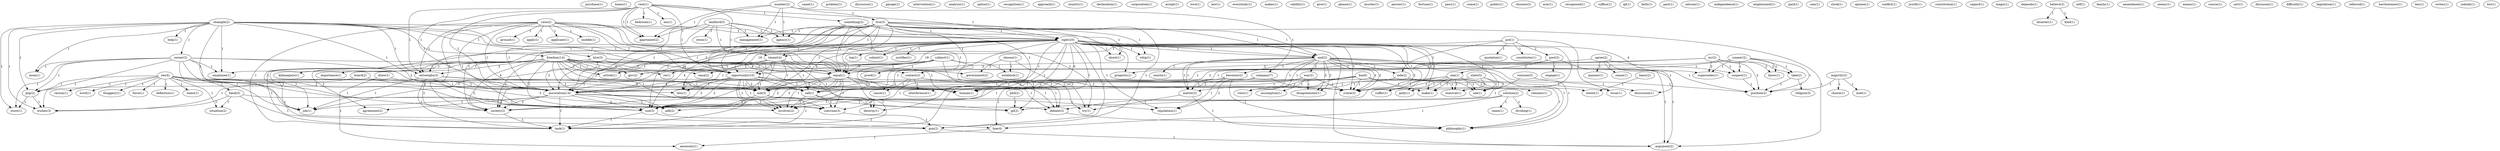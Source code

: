 digraph G {
  purchase [ label="purchase(1)" ];
  home [ label="home(1)" ];
  reo [ label="reo(4)" ];
  force [ label="force(1)" ];
  definition [ label="definition(1)" ];
  call [ label="call(1)" ];
  name [ label="name(1)" ];
  racism [ label="racism(1)" ];
  word [ label="word(1)" ];
  thuggery [ label="thuggery(1)" ];
  lets [ label="lets(1)" ];
  hand [ label="hand(3)" ];
  situation [ label="situation(2)" ];
  pop [ label="pop(2)" ];
  coercion [ label="coercion(3)" ];
  involves [ label="involves(2)" ];
  gun [ label="gun(2)" ];
  call [ label="call(1)" ];
  canal [ label="canal(1)" ];
  problem [ label="problem(1)" ];
  example [ label="example(2)" ];
  freedom [ label="freedom(14)" ];
  help [ label="help(1)" ];
  outweighs [ label="outweighs(3)" ];
  right [ label="right(20)" ];
  hire [ label="hire(3)" ];
  opportunity [ label="opportunity(10)" ];
  equal [ label="equal(1)" ];
  owner [ label="owner(3)" ];
  association [ label="association(14)" ];
  employee [ label="employee(1)" ];
  job [ label="job(1)" ];
  wishes [ label="wishes(3)" ];
  mom [ label="mom(1)" ];
  store [ label="store(1)" ];
  importance [ label="importance(1)" ];
  kilimanjaro [ label="kilimanjaro(1)" ];
  article [ label="article(1)" ];
  gov [ label="gov(2)" ];
  re [ label="re(1)" ];
  nasa [ label="nasa(2)" ];
  human [ label="human(1)" ];
  ask [ label="ask(3)" ];
  use [ label="use(3)" ];
  pdb [ label="pdb(2)" ];
  agreement [ label="agreement(2)" ];
  society [ label="society(2)" ];
  task [ label="task(1)" ];
  debate [ label="debate(3)" ];
  jpl [ label="jpl(2)" ];
  discourse [ label="discourse(1)" ];
  put [ label="put(1)" ];
  constitutes [ label="constitutes(1)" ];
  tenant [ label="tenant(4)" ];
  post [ label="post(2)" ];
  side [ label="side(2)" ];
  issue [ label="issue(1)" ];
  quotation [ label="quotation(1)" ];
  garage [ label="garage(1)" ];
  number [ label="number(2)" ];
  live [ label="live(3)" ];
  management [ label="management(1)" ];
  agency [ label="agency(1)" ];
  company [ label="company(7)" ];
  apartment [ label="apartment(2)" ];
  end [ label="end(3)" ];
  shoot [ label="shoot(1)" ];
  whip [ label="whip(1)" ];
  end [ label="end(2)" ];
  contact [ label="contact(3)" ];
  argument [ label="argument(2)" ];
  agree [ label="agree(2)" ];
  cease [ label="cease(1)" ];
  property [ label="property(1)" ];
  manner [ label="manner(1)" ];
  suspect [ label="suspect(1)" ];
  position [ label="position(2)" ];
  intervention [ label="intervention(1)" ];
  analysis [ label="analysis(1)" ];
  option [ label="option(1)" ];
  recognition [ label="recognition(1)" ];
  case [ label="case(2)" ];
  ground [ label="ground(1)" ];
  apply [ label="apply(1)" ];
  applicant [ label="applicant(1)" ];
  middle [ label="middle(1)" ];
  try [ label="try(1)" ];
  approach [ label="approach(1)" ];
  landlord [ label="landlord(5)" ];
  owns [ label="owns(1)" ];
  country [ label="country(1)" ];
  declaration [ label="declaration(1)" ];
  rent [ label="rent(1)" ];
  something [ label="something(2)" ];
  bedroom [ label="bedroom(1)" ];
  em [ label="em(1)" ];
  corporation [ label="corporation(1)" ];
  choose [ label="choose(1)" ];
  establish [ label="establish(1)" ];
  government [ label="government(2)" ];
  subject [ label="subject(1)" ];
  proof [ label="proof(1)" ];
  accept [ label="accept(1)" ];
  cause [ label="cause(1)" ];
  interference [ label="interference(1)" ];
  love [ label="love(1)" ];
  destroy [ label="destroy(1)" ];
  top [ label="top(1)" ];
  submit [ label="submit(1)" ];
  justifies [ label="justifies(1)" ];
  supersedes [ label="supersedes(1)" ];
  suffer [ label="suffer(1)" ];
  golly [ label="golly(1)" ];
  regulation [ label="regulation(1)" ];
  make [ label="make(1)" ];
  removal [ label="removal(1)" ];
  crime [ label="crime(3)" ];
  see [ label="see(1)" ];
  law [ label="law(1)" ];
  everybody [ label="everybody(1)" ];
  mr [ label="mr(2)" ];
  take [ label="take(2)" ];
  know [ label="know(1)" ];
  makes [ label="makes(1)" ];
  validity [ label="validity(1)" ];
  basis [ label="basis(2)" ];
  intent [ label="intent(1)" ];
  give [ label="give(1)" ];
  please [ label="please(1)" ];
  murder [ label="murder(1)" ];
  answer [ label="answer(1)" ];
  engage [ label="engage(1)" ];
  one [ label="one(1)" ];
  discussion [ label="discussion(1)" ];
  fortune [ label="fortune(1)" ];
  cramer [ label="cramer(2)" ];
  becomes [ label="becomes(2)" ];
  way [ label="way(2)" ];
  conclu [ label="conclu(1)" ];
  matter [ label="matter(2)" ];
  view [ label="view(1)" ];
  disagreement [ label="disagreement(1)" ];
  philosophy [ label="philosophy(1)" ];
  pass [ label="pass(1)" ];
  come [ label="come(1)" ];
  public [ label="public(1)" ];
  solution [ label="solution(2)" ];
  dividing [ label="dividing(1)" ];
  came [ label="came(1)" ];
  line [ label="line(4)" ];
  chooses [ label="chooses(2)" ];
  arm [ label="arm(1)" ];
  draw [ label="draw(1)" ];
  necessity [ label="necessity(1)" ];
  recognized [ label="recognized(1)" ];
  majority [ label="majority(2)" ];
  mob [ label="mob(1)" ];
  choice [ label="choice(1)" ];
  suffice [ label="suffice(1)" ];
  ipl [ label="ipl(1)" ];
  rent [ label="rent(1)" ];
  faith [ label="faith(1)" ];
  assumption [ label="assumption(1)" ];
  board [ label="board(2)" ];
  remains [ label="remains(1)" ];
  past [ label="past(1)" ];
  netcom [ label="netcom(1)" ];
  independence [ label="independence(1)" ];
  employment [ label="employment(1)" ];
  paul [ label="paul(1)" ];
  com [ label="com(1)" ];
  stock [ label="stock(1)" ];
  opinion [ label="opinion(1)" ];
  conflict [ label="conflict(1)" ];
  jsutify [ label="jsutify(1)" ];
  constitution [ label="constitution(1)" ];
  regard [ label="regard(1)" ];
  magic [ label="magic(1)" ];
  depends [ label="depends(1)" ];
  believe [ label="believe(3)" ];
  disaster [ label="disaster(1)" ];
  kind [ label="kind(1)" ];
  self [ label="self(1)" ];
  religion [ label="religion(3)" ];
  family [ label="family(1)" ];
  amendment [ label="amendment(1)" ];
  state [ label="state(5)" ];
  ronzone [ label="ronzone(3)" ];
  seems [ label="seems(1)" ];
  means [ label="means(1)" ];
  foa [ label="foa(9)" ];
  course [ label="course(1)" ];
  phil [ label="phil(2)" ];
  sort [ label="sort(1)" ];
  discusion [ label="discusion(1)" ];
  difficulty [ label="difficulty(1)" ];
  legislation [ label="legislation(1)" ];
  referred [ label="referred(1)" ];
  bartholomew [ label="bartholomew(1)" ];
  lies [ label="lies(1)" ];
  writes [ label="writes(1)" ];
  nobody [ label="nobody(1)" ];
  list [ label="list(1)" ];
  reo -> force [ label="1" ];
  reo -> definition [ label="1" ];
  reo -> call [ label="1" ];
  reo -> name [ label="1" ];
  reo -> racism [ label="1" ];
  reo -> word [ label="1" ];
  reo -> thuggery [ label="1" ];
  reo -> lets [ label="1" ];
  reo -> hand [ label="1" ];
  reo -> situation [ label="1" ];
  reo -> pop [ label="1" ];
  reo -> coercion [ label="3" ];
  reo -> involves [ label="1" ];
  reo -> gun [ label="1" ];
  reo -> call [ label="1" ];
  example -> freedom [ label="1" ];
  example -> help [ label="1" ];
  example -> outweighs [ label="1" ];
  example -> right [ label="1" ];
  example -> hire [ label="1" ];
  example -> opportunity [ label="1" ];
  example -> equal [ label="1" ];
  example -> owner [ label="1" ];
  example -> association [ label="1" ];
  example -> employee [ label="1" ];
  example -> job [ label="1" ];
  example -> pop [ label="1" ];
  example -> wishes [ label="1" ];
  example -> mom [ label="1" ];
  example -> store [ label="1" ];
  freedom -> importance [ label="1" ];
  freedom -> kilimanjaro [ label="1" ];
  freedom -> article [ label="1" ];
  freedom -> outweighs [ label="2" ];
  freedom -> gov [ label="1" ];
  freedom -> opportunity [ label="4" ];
  freedom -> equal [ label="4" ];
  freedom -> re [ label="1" ];
  freedom -> nasa [ label="1" ];
  freedom -> human [ label="1" ];
  freedom -> ask [ label="2" ];
  freedom -> use [ label="2" ];
  freedom -> pdb [ label="1" ];
  freedom -> agreement [ label="1" ];
  freedom -> society [ label="2" ];
  freedom -> job [ label="1" ];
  freedom -> task [ label="1" ];
  freedom -> debate [ label="1" ];
  freedom -> involves [ label="1" ];
  freedom -> jpl [ label="1" ];
  put -> constitutes [ label="1" ];
  put -> tenant [ label="1" ];
  put -> post [ label="1" ];
  put -> side [ label="1" ];
  put -> issue [ label="1" ];
  put -> quotation [ label="1" ];
  number -> live [ label="1" ];
  number -> management [ label="1" ];
  number -> agency [ label="1" ];
  number -> company [ label="1" ];
  number -> association [ label="1" ];
  number -> apartment [ label="1" ];
  live -> outweighs [ label="1" ];
  live -> right [ label="1" ];
  live -> tenant [ label="1" ];
  live -> management [ label="1" ];
  live -> opportunity [ label="1" ];
  live -> equal [ label="1" ];
  live -> end [ label="1" ];
  live -> agency [ label="1" ];
  live -> shoot [ label="1" ];
  live -> whip [ label="1" ];
  live -> end [ label="1" ];
  live -> ask [ label="1" ];
  live -> association [ label="2" ];
  live -> use [ label="1" ];
  live -> contact [ label="1" ];
  live -> society [ label="1" ];
  live -> gun [ label="1" ];
  live -> argument [ label="1" ];
  agree -> cease [ label="1" ];
  agree -> property [ label="1" ];
  agree -> manner [ label="1" ];
  agree -> suspect [ label="1" ];
  agree -> position [ label="1" ];
  case -> outweighs [ label="1" ];
  case -> right [ label="1" ];
  case -> ground [ label="1" ];
  case -> opportunity [ label="1" ];
  case -> equal [ label="1" ];
  case -> ask [ label="1" ];
  case -> association [ label="1" ];
  case -> use [ label="1" ];
  case -> society [ label="1" ];
  case -> task [ label="1" ];
  case -> apply [ label="1" ];
  case -> applicant [ label="1" ];
  case -> middle [ label="1" ];
  case -> try [ label="1" ];
  landlord -> property [ label="1" ];
  landlord -> tenant [ label="1" ];
  landlord -> management [ label="1" ];
  landlord -> agency [ label="1" ];
  landlord -> owns [ label="1" ];
  landlord -> association [ label="1" ];
  landlord -> apartment [ label="1" ];
  rent -> outweighs [ label="1" ];
  rent -> something [ label="1" ];
  rent -> right [ label="1" ];
  rent -> opportunity [ label="1" ];
  rent -> equal [ label="1" ];
  rent -> bedroom [ label="1" ];
  rent -> em [ label="1" ];
  rent -> association [ label="1" ];
  rent -> apartment [ label="1" ];
  choose -> establish [ label="1" ];
  choose -> try [ label="1" ];
  choose -> government [ label="2" ];
  subject -> article [ label="1" ];
  subject -> gov [ label="1" ];
  subject -> re [ label="1" ];
  subject -> establish [ label="1" ];
  subject -> nasa [ label="1" ];
  subject -> proof [ label="1" ];
  subject -> pdb [ label="1" ];
  subject -> jpl [ label="1" ];
  subject -> try [ label="1" ];
  outweighs -> ask [ label="2" ];
  outweighs -> use [ label="2" ];
  outweighs -> society [ label="2" ];
  outweighs -> job [ label="1" ];
  outweighs -> task [ label="1" ];
  outweighs -> debate [ label="1" ];
  something -> right [ label="1" ];
  something -> opportunity [ label="1" ];
  something -> equal [ label="1" ];
  something -> association [ label="1" ];
  something -> cause [ label="1" ];
  something -> interference [ label="1" ];
  call -> destroy [ label="1" ];
  call -> coercion [ label="1" ];
  call -> involves [ label="1" ];
  right -> top [ label="1" ];
  right -> submit [ label="1" ];
  right -> opportunity [ label="18" ];
  right -> justifies [ label="1" ];
  right -> equal [ label="18" ];
  right -> end [ label="1" ];
  right -> supersedes [ label="4" ];
  right -> shoot [ label="1" ];
  right -> whip [ label="1" ];
  right -> end [ label="1" ];
  right -> destroy [ label="1" ];
  right -> suffer [ label="1" ];
  right -> human [ label="6" ];
  right -> ask [ label="5" ];
  right -> association [ label="16" ];
  right -> golly [ label="1" ];
  right -> use [ label="4" ];
  right -> lets [ label="1" ];
  right -> regulation [ label="1" ];
  right -> society [ label="4" ];
  right -> job [ label="1" ];
  right -> task [ label="2" ];
  right -> debate [ label="2" ];
  right -> make [ label="1" ];
  right -> coercion [ label="1" ];
  right -> involves [ label="1" ];
  right -> gun [ label="1" ];
  right -> removal [ label="1" ];
  right -> crime [ label="1" ];
  right -> see [ label="1" ];
  right -> argument [ label="1" ];
  right -> call [ label="1" ];
  mr -> opportunity [ label="2" ];
  mr -> equal [ label="2" ];
  mr -> supersedes [ label="2" ];
  mr -> suspect [ label="2" ];
  mr -> human [ label="2" ];
  mr -> take [ label="2" ];
  mr -> know [ label="2" ];
  mr -> position [ label="2" ];
  basis -> intent [ label="1" ];
  tenant -> opportunity [ label="1" ];
  tenant -> equal [ label="1" ];
  tenant -> destroy [ label="1" ];
  tenant -> ask [ label="1" ];
  tenant -> association [ label="1" ];
  tenant -> use [ label="1" ];
  tenant -> society [ label="1" ];
  tenant -> call [ label="1" ];
  hire -> opportunity [ label="1" ];
  hire -> equal [ label="1" ];
  hire -> association [ label="2" ];
  hire -> employee [ label="1" ];
  hire -> job [ label="1" ];
  hire -> government [ label="1" ];
  post -> engage [ label="1" ];
  post -> one [ label="1" ];
  post -> discussion [ label="1" ];
  post -> association [ label="1" ];
  opportunity -> human [ label="1" ];
  opportunity -> ask [ label="2" ];
  opportunity -> association [ label="4" ];
  opportunity -> use [ label="2" ];
  opportunity -> lets [ label="1" ];
  opportunity -> society [ label="2" ];
  opportunity -> task [ label="1" ];
  opportunity -> debate [ label="1" ];
  opportunity -> coercion [ label="1" ];
  opportunity -> involves [ label="1" ];
  opportunity -> call [ label="1" ];
  cramer -> equal [ label="1" ];
  cramer -> supersedes [ label="1" ];
  cramer -> suspect [ label="1" ];
  cramer -> human [ label="1" ];
  cramer -> take [ label="1" ];
  cramer -> know [ label="1" ];
  cramer -> position [ label="1" ];
  equal -> human [ label="2" ];
  equal -> ask [ label="2" ];
  equal -> association [ label="4" ];
  equal -> use [ label="2" ];
  equal -> lets [ label="1" ];
  equal -> society [ label="2" ];
  equal -> task [ label="1" ];
  equal -> debate [ label="1" ];
  equal -> coercion [ label="1" ];
  equal -> involves [ label="1" ];
  equal -> call [ label="1" ];
  end -> becomes [ label="1" ];
  end -> way [ label="2" ];
  end -> conclu [ label="1" ];
  end -> side [ label="1" ];
  end -> matter [ label="1" ];
  end -> view [ label="1" ];
  end -> disagreement [ label="2" ];
  end -> philosophy [ label="1" ];
  end -> crime [ label="2" ];
  end -> argument [ label="1" ];
  solution -> dividing [ label="1" ];
  solution -> use [ label="1" ];
  solution -> came [ label="1" ];
  solution -> line [ label="1" ];
  becomes -> ask [ label="1" ];
  becomes -> regulation [ label="1" ];
  becomes -> matter [ label="1" ];
  becomes -> philosophy [ label="1" ];
  draw -> association [ label="1" ];
  draw -> necessity [ label="1" ];
  majority -> mob [ label="1" ];
  majority -> position [ label="1" ];
  majority -> choice [ label="1" ];
  one -> discussion [ label="1" ];
  one -> suffer [ label="1" ];
  one -> association [ label="1" ];
  one -> golly [ label="1" ];
  one -> make [ label="1" ];
  one -> removal [ label="1" ];
  one -> crime [ label="1" ];
  one -> see [ label="1" ];
  rent -> association [ label="1" ];
  rent -> apartment [ label="1" ];
  way -> assumption [ label="1" ];
  way -> human [ label="1" ];
  way -> association [ label="1" ];
  way -> disagreement [ label="1" ];
  way -> crime [ label="1" ];
  board -> association [ label="1" ];
  board -> wishes [ label="1" ];
  company -> ask [ label="2" ];
  company -> regulation [ label="2" ];
  company -> remains [ label="2" ];
  suspect -> position [ label="1" ];
  side -> matter [ label="1" ];
  side -> view [ label="1" ];
  side -> issue [ label="1" ];
  side -> philosophy [ label="1" ];
  owner -> ask [ label="2" ];
  owner -> use [ label="2" ];
  owner -> contact [ label="2" ];
  owner -> employee [ label="1" ];
  owner -> society [ label="2" ];
  owner -> job [ label="1" ];
  owner -> pop [ label="1" ];
  owner -> wishes [ label="1" ];
  owner -> mom [ label="1" ];
  owner -> store [ label="1" ];
  end -> matter [ label="1" ];
  end -> view [ label="1" ];
  end -> disagreement [ label="2" ];
  end -> philosophy [ label="1" ];
  end -> crime [ label="2" ];
  end -> argument [ label="1" ];
  ask -> use [ label="2" ];
  ask -> regulation [ label="1" ];
  ask -> task [ label="1" ];
  association -> use [ label="2" ];
  association -> pdb [ label="1" ];
  association -> agreement [ label="1" ];
  association -> society [ label="2" ];
  association -> job [ label="1" ];
  association -> task [ label="1" ];
  association -> debate [ label="1" ];
  association -> involves [ label="1" ];
  association -> jpl [ label="1" ];
  use -> task [ label="1" ];
  use -> line [ label="1" ];
  believe -> disaster [ label="1" ];
  believe -> kind [ label="1" ];
  contact -> society [ label="1" ];
  contact -> cause [ label="1" ];
  contact -> interference [ label="1" ];
  contact -> crime [ label="1" ];
  matter -> philosophy [ label="1" ];
  matter -> try [ label="1" ];
  take -> religion [ label="1" ];
  take -> position [ label="1" ];
  society -> task [ label="1" ];
  state -> make [ label="1" ];
  state -> removal [ label="1" ];
  state -> crime [ label="1" ];
  state -> see [ label="1" ];
  ronzone -> position [ label="1" ];
  ronzone -> jpl [ label="1" ];
  hand -> situation [ label="1" ];
  hand -> wishes [ label="1" ];
  hand -> coercion [ label="1" ];
  hand -> gun [ label="1" ];
  foa -> pop [ label="1" ];
  foa -> make [ label="1" ];
  foa -> line [ label="1" ];
  foa -> involves [ label="1" ];
  foa -> intent [ label="1" ];
  foa -> removal [ label="1" ];
  foa -> crime [ label="1" ];
  foa -> see [ label="2" ];
  foa -> call [ label="1" ];
  pop -> wishes [ label="1" ];
  pop -> store [ label="1" ];
  debate -> philosophy [ label="1" ];
  phil -> jpl [ label="1" ];
  coercion -> gun [ label="1" ];
  line -> necessity [ label="1" ];
  gun -> argument [ label="1" ];
}
